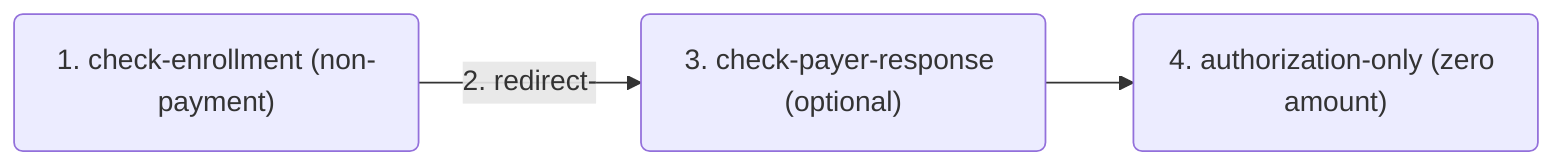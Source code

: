 graph LR

A("1. check-enrollment (non-payment)")-->|2. redirect-| B("3. check-payer-response (optional)")

B-->C("4. authorization-only (zero amount)")